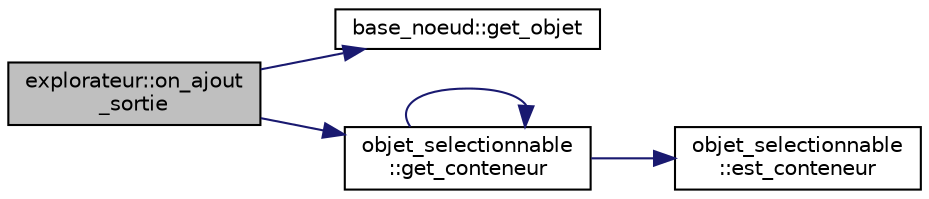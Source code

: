 digraph "explorateur::on_ajout_sortie"
{
  edge [fontname="Helvetica",fontsize="10",labelfontname="Helvetica",labelfontsize="10"];
  node [fontname="Helvetica",fontsize="10",shape=record];
  rankdir="LR";
  Node765 [label="explorateur::on_ajout\l_sortie",height=0.2,width=0.4,color="black", fillcolor="grey75", style="filled", fontcolor="black"];
  Node765 -> Node766 [color="midnightblue",fontsize="10",style="solid",fontname="Helvetica"];
  Node766 [label="base_noeud::get_objet",height=0.2,width=0.4,color="black", fillcolor="white", style="filled",URL="$classbase__noeud.html#a762c999077b247ebf1d8c6dd83313ffd"];
  Node765 -> Node767 [color="midnightblue",fontsize="10",style="solid",fontname="Helvetica"];
  Node767 [label="objet_selectionnable\l::get_conteneur",height=0.2,width=0.4,color="black", fillcolor="white", style="filled",URL="$classobjet__selectionnable.html#ab809d020155b7fec48ff3adbe15c9b65"];
  Node767 -> Node768 [color="midnightblue",fontsize="10",style="solid",fontname="Helvetica"];
  Node768 [label="objet_selectionnable\l::est_conteneur",height=0.2,width=0.4,color="black", fillcolor="white", style="filled",URL="$classobjet__selectionnable.html#a2c6b5b342b5f3a9f48893f793f935e0f"];
  Node767 -> Node767 [color="midnightblue",fontsize="10",style="solid",fontname="Helvetica"];
}
